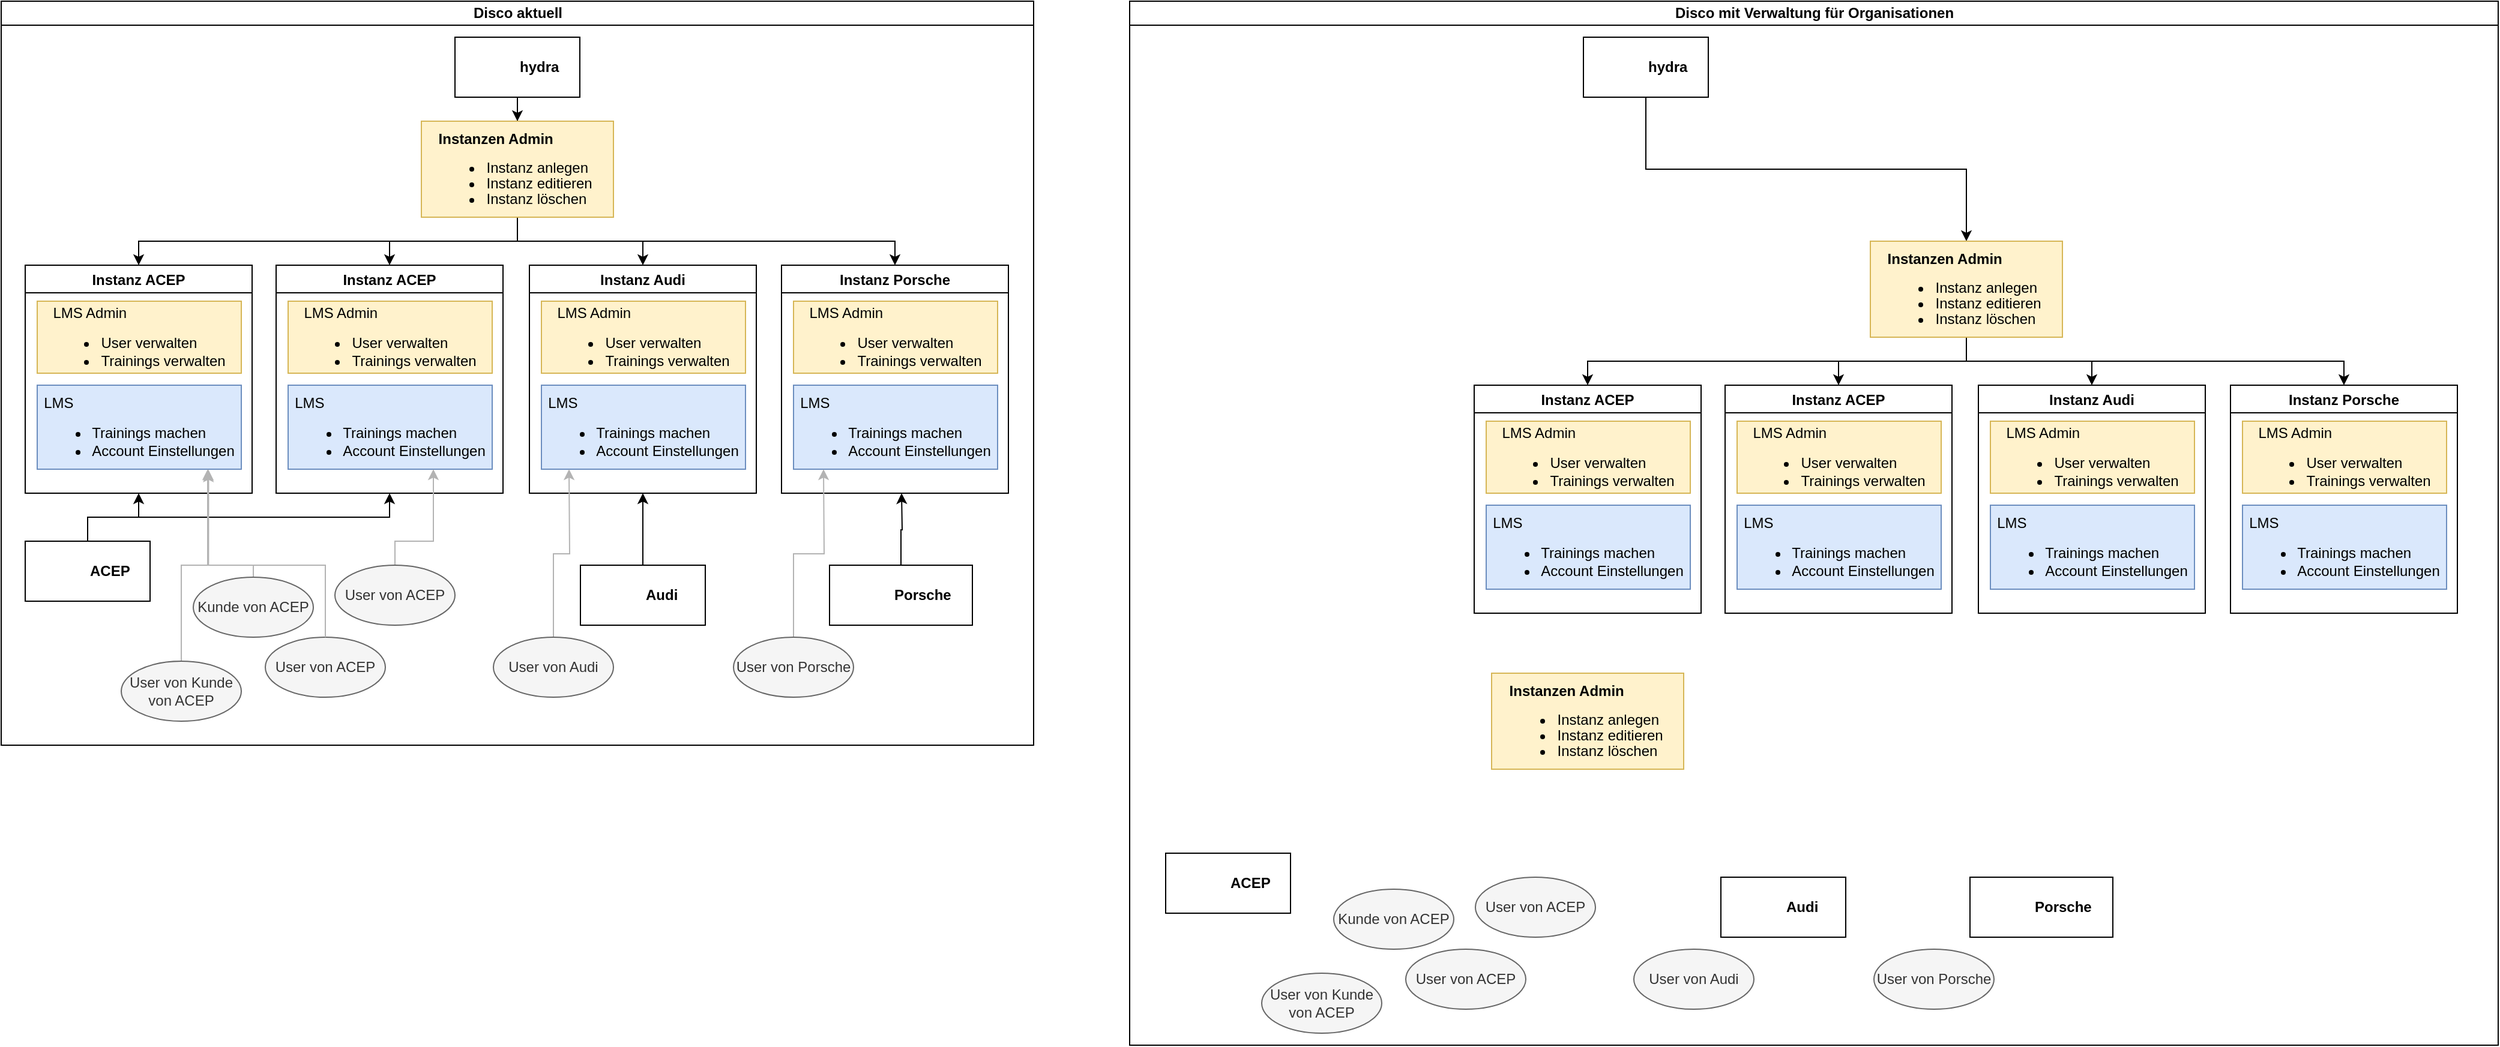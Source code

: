 <mxfile version="20.4.1" type="github">
  <diagram id="prtHgNgQTEPvFCAcTncT" name="Discos">
    <mxGraphModel dx="3550" dy="1067" grid="1" gridSize="10" guides="1" tooltips="1" connect="1" arrows="1" fold="1" page="1" pageScale="1" pageWidth="827" pageHeight="1169" math="0" shadow="0">
      <root>
        <mxCell id="0" />
        <mxCell id="1" parent="0" />
        <mxCell id="dNxyNK7c78bLwvsdeMH5-11" value="Disco aktuell" style="swimlane;html=1;startSize=20;horizontal=1;containerType=tree;glass=0;" parent="1" vertex="1">
          <mxGeometry x="-1640" y="10" width="860" height="620" as="geometry" />
        </mxCell>
        <mxCell id="mpXEVuoKD_ivP87IAQJq-13" style="edgeStyle=orthogonalEdgeStyle;rounded=0;orthogonalLoop=1;jettySize=auto;html=1;exitX=0.5;exitY=1;exitDx=0;exitDy=0;fontColor=#000000;" parent="dNxyNK7c78bLwvsdeMH5-11" source="dNxyNK7c78bLwvsdeMH5-12" target="mpXEVuoKD_ivP87IAQJq-10" edge="1">
          <mxGeometry relative="1" as="geometry" />
        </mxCell>
        <UserObject label="hydra&lt;span style=&quot;background-color: initial;&quot;&gt;&lt;br&gt;&lt;/span&gt;" name="Tessa Miller" position="CFO" location="Office 1" email="me@example.com" placeholders="1" link="https://www.draw.io" id="dNxyNK7c78bLwvsdeMH5-12">
          <mxCell style="label;image=https://cdn3.iconfinder.com/data/icons/user-avatars-1/512/users-3-128.png;whiteSpace=wrap;html=1;rounded=0;glass=0;treeMoving=1;treeFolding=1;" parent="dNxyNK7c78bLwvsdeMH5-11" vertex="1">
            <mxGeometry x="378" y="30" width="104" height="50" as="geometry" />
          </mxCell>
        </UserObject>
        <mxCell id="mpXEVuoKD_ivP87IAQJq-23" style="edgeStyle=orthogonalEdgeStyle;rounded=0;orthogonalLoop=1;jettySize=auto;html=1;exitX=0.5;exitY=1;exitDx=0;exitDy=0;fontColor=#000000;" parent="dNxyNK7c78bLwvsdeMH5-11" source="mpXEVuoKD_ivP87IAQJq-10" target="mpXEVuoKD_ivP87IAQJq-18" edge="1">
          <mxGeometry relative="1" as="geometry" />
        </mxCell>
        <mxCell id="mpXEVuoKD_ivP87IAQJq-33" style="edgeStyle=orthogonalEdgeStyle;rounded=0;orthogonalLoop=1;jettySize=auto;html=1;exitX=0.5;exitY=1;exitDx=0;exitDy=0;entryX=0.5;entryY=0;entryDx=0;entryDy=0;fontColor=#000000;" parent="dNxyNK7c78bLwvsdeMH5-11" source="mpXEVuoKD_ivP87IAQJq-10" target="mpXEVuoKD_ivP87IAQJq-24" edge="1">
          <mxGeometry relative="1" as="geometry" />
        </mxCell>
        <mxCell id="mpXEVuoKD_ivP87IAQJq-34" style="edgeStyle=orthogonalEdgeStyle;rounded=0;orthogonalLoop=1;jettySize=auto;html=1;exitX=0.5;exitY=1;exitDx=0;exitDy=0;fontColor=#000000;" parent="dNxyNK7c78bLwvsdeMH5-11" source="mpXEVuoKD_ivP87IAQJq-10" target="mpXEVuoKD_ivP87IAQJq-27" edge="1">
          <mxGeometry relative="1" as="geometry" />
        </mxCell>
        <mxCell id="mpXEVuoKD_ivP87IAQJq-35" style="edgeStyle=orthogonalEdgeStyle;rounded=0;orthogonalLoop=1;jettySize=auto;html=1;exitX=0.5;exitY=1;exitDx=0;exitDy=0;entryX=0.5;entryY=0;entryDx=0;entryDy=0;fontColor=#000000;" parent="dNxyNK7c78bLwvsdeMH5-11" source="mpXEVuoKD_ivP87IAQJq-10" target="mpXEVuoKD_ivP87IAQJq-30" edge="1">
          <mxGeometry relative="1" as="geometry" />
        </mxCell>
        <mxCell id="mpXEVuoKD_ivP87IAQJq-10" value="&lt;p style=&quot;line-height: 1;&quot;&gt;&lt;/p&gt;&lt;div style=&quot;line-height: 1;&quot;&gt;&lt;div style=&quot;text-align: left;&quot;&gt;&lt;b style=&quot;background-color: initial;&quot;&gt;Instanzen Admin&lt;/b&gt;&lt;/div&gt;&lt;ul style=&quot;line-height: 1.1;&quot;&gt;&lt;li style=&quot;text-align: left;&quot;&gt;&lt;span style=&quot;background-color: initial;&quot;&gt;Instanz anlegen&amp;nbsp;&lt;/span&gt;&lt;/li&gt;&lt;li style=&quot;text-align: left;&quot;&gt;&lt;span style=&quot;background-color: initial;&quot;&gt;Instanz editieren&amp;nbsp;&lt;/span&gt;&lt;/li&gt;&lt;li style=&quot;text-align: left;&quot;&gt;&lt;span style=&quot;background-color: initial;&quot;&gt;Instanz löschen&lt;/span&gt;&lt;/li&gt;&lt;/ul&gt;&lt;/div&gt;&lt;p&gt;&lt;/p&gt;&lt;blockquote style=&quot;color: rgb(153, 153, 153); margin: 0px 0px 0px 40px; border: none; padding: 0px;&quot;&gt;&lt;/blockquote&gt;&lt;blockquote style=&quot;color: rgb(153, 153, 153); margin: 0px 0px 0px 40px; border: none; padding: 0px;&quot;&gt;&lt;/blockquote&gt;&lt;p&gt;&lt;/p&gt;" style="rounded=0;whiteSpace=wrap;html=1;fillColor=#fff2cc;strokeColor=#d6b656;" parent="dNxyNK7c78bLwvsdeMH5-11" vertex="1">
          <mxGeometry x="350" y="100" width="160" height="80" as="geometry" />
        </mxCell>
        <mxCell id="mpXEVuoKD_ivP87IAQJq-18" value="Instanz ACEP" style="swimlane;" parent="dNxyNK7c78bLwvsdeMH5-11" vertex="1">
          <mxGeometry x="20" y="220" width="189" height="190" as="geometry" />
        </mxCell>
        <mxCell id="mpXEVuoKD_ivP87IAQJq-16" value="&lt;p style=&quot;text-align: left; line-height: 1;&quot;&gt;LMS Admin&lt;br&gt;&lt;/p&gt;&lt;ul&gt;&lt;li style=&quot;text-align: left;&quot;&gt;User verwalten&lt;/li&gt;&lt;li style=&quot;text-align: left;&quot;&gt;Trainings verwalten&lt;/li&gt;&lt;/ul&gt;&lt;p&gt;&lt;/p&gt;" style="rounded=0;whiteSpace=wrap;html=1;fillColor=#fff2cc;strokeColor=#d6b656;" parent="mpXEVuoKD_ivP87IAQJq-18" vertex="1">
          <mxGeometry x="10" y="30" width="170" height="60" as="geometry" />
        </mxCell>
        <mxCell id="mpXEVuoKD_ivP87IAQJq-17" value="&lt;p style=&quot;text-align: left; line-height: 1;&quot;&gt;LMS&lt;br&gt;&lt;/p&gt;&lt;ul&gt;&lt;li style=&quot;text-align: left;&quot;&gt;Trainings machen&lt;/li&gt;&lt;li style=&quot;text-align: left;&quot;&gt;Account Einstellungen&lt;/li&gt;&lt;/ul&gt;&lt;p&gt;&lt;/p&gt;" style="rounded=0;whiteSpace=wrap;html=1;fillColor=#dae8fc;strokeColor=#6c8ebf;" parent="mpXEVuoKD_ivP87IAQJq-18" vertex="1">
          <mxGeometry x="10" y="100" width="170" height="70" as="geometry" />
        </mxCell>
        <mxCell id="mpXEVuoKD_ivP87IAQJq-36" style="edgeStyle=orthogonalEdgeStyle;rounded=0;orthogonalLoop=1;jettySize=auto;html=1;entryX=0.5;entryY=1;entryDx=0;entryDy=0;fontColor=#000000;" parent="dNxyNK7c78bLwvsdeMH5-11" source="mpXEVuoKD_ivP87IAQJq-19" target="mpXEVuoKD_ivP87IAQJq-18" edge="1">
          <mxGeometry relative="1" as="geometry" />
        </mxCell>
        <mxCell id="mpXEVuoKD_ivP87IAQJq-38" style="edgeStyle=orthogonalEdgeStyle;rounded=0;orthogonalLoop=1;jettySize=auto;html=1;exitX=0.5;exitY=0;exitDx=0;exitDy=0;entryX=0.5;entryY=1;entryDx=0;entryDy=0;fontColor=#000000;" parent="dNxyNK7c78bLwvsdeMH5-11" source="mpXEVuoKD_ivP87IAQJq-19" target="mpXEVuoKD_ivP87IAQJq-24" edge="1">
          <mxGeometry relative="1" as="geometry" />
        </mxCell>
        <UserObject label="&lt;span style=&quot;background-color: initial;&quot;&gt;ACEP&lt;br&gt;&lt;/span&gt;" name="Tessa Miller" position="CFO" location="Office 1" email="me@example.com" placeholders="1" link="https://www.draw.io" id="mpXEVuoKD_ivP87IAQJq-19">
          <mxCell style="label;image=https://cdn3.iconfinder.com/data/icons/user-avatars-1/512/users-3-128.png;whiteSpace=wrap;html=1;rounded=0;glass=0;treeMoving=1;treeFolding=1;" parent="dNxyNK7c78bLwvsdeMH5-11" vertex="1">
            <mxGeometry x="20" y="450" width="104" height="50" as="geometry" />
          </mxCell>
        </UserObject>
        <mxCell id="mpXEVuoKD_ivP87IAQJq-39" style="edgeStyle=orthogonalEdgeStyle;rounded=0;orthogonalLoop=1;jettySize=auto;html=1;entryX=0.5;entryY=1;entryDx=0;entryDy=0;fontColor=#000000;" parent="dNxyNK7c78bLwvsdeMH5-11" source="mpXEVuoKD_ivP87IAQJq-20" target="mpXEVuoKD_ivP87IAQJq-27" edge="1">
          <mxGeometry relative="1" as="geometry" />
        </mxCell>
        <UserObject label="&lt;span style=&quot;background-color: initial;&quot;&gt;Audi&lt;br&gt;&lt;/span&gt;" name="Tessa Miller" position="CFO" location="Office 1" email="me@example.com" placeholders="1" link="https://www.draw.io" id="mpXEVuoKD_ivP87IAQJq-20">
          <mxCell style="label;image=https://cdn3.iconfinder.com/data/icons/user-avatars-1/512/users-3-128.png;whiteSpace=wrap;html=1;rounded=0;glass=0;treeMoving=1;treeFolding=1;" parent="dNxyNK7c78bLwvsdeMH5-11" vertex="1">
            <mxGeometry x="482.5" y="470" width="104" height="50" as="geometry" />
          </mxCell>
        </UserObject>
        <UserObject label="&lt;span style=&quot;background-color: initial;&quot;&gt;Porsche&lt;br&gt;&lt;/span&gt;" name="Tessa Miller" position="CFO" location="Office 1" email="me@example.com" placeholders="1" link="https://www.draw.io" id="mpXEVuoKD_ivP87IAQJq-21">
          <mxCell style="label;image=https://cdn3.iconfinder.com/data/icons/user-avatars-1/512/users-3-128.png;whiteSpace=wrap;html=1;rounded=0;glass=0;treeMoving=1;treeFolding=1;" parent="dNxyNK7c78bLwvsdeMH5-11" vertex="1">
            <mxGeometry x="690" y="470" width="119" height="50" as="geometry" />
          </mxCell>
        </UserObject>
        <mxCell id="mpXEVuoKD_ivP87IAQJq-24" value="Instanz ACEP" style="swimlane;fontColor=#000000;" parent="dNxyNK7c78bLwvsdeMH5-11" vertex="1">
          <mxGeometry x="229" y="220" width="189" height="190" as="geometry" />
        </mxCell>
        <mxCell id="mpXEVuoKD_ivP87IAQJq-25" value="&lt;p style=&quot;text-align: left; line-height: 1;&quot;&gt;LMS Admin&lt;br&gt;&lt;/p&gt;&lt;ul&gt;&lt;li style=&quot;text-align: left;&quot;&gt;User verwalten&lt;/li&gt;&lt;li style=&quot;text-align: left;&quot;&gt;Trainings verwalten&lt;/li&gt;&lt;/ul&gt;&lt;p&gt;&lt;/p&gt;" style="rounded=0;whiteSpace=wrap;html=1;fillColor=#fff2cc;strokeColor=#d6b656;" parent="mpXEVuoKD_ivP87IAQJq-24" vertex="1">
          <mxGeometry x="10" y="30" width="170" height="60" as="geometry" />
        </mxCell>
        <mxCell id="mpXEVuoKD_ivP87IAQJq-26" value="&lt;p style=&quot;text-align: left; line-height: 1;&quot;&gt;LMS&lt;br&gt;&lt;/p&gt;&lt;ul&gt;&lt;li style=&quot;text-align: left;&quot;&gt;Trainings machen&lt;/li&gt;&lt;li style=&quot;text-align: left;&quot;&gt;Account Einstellungen&lt;/li&gt;&lt;/ul&gt;&lt;p&gt;&lt;/p&gt;" style="rounded=0;whiteSpace=wrap;html=1;fillColor=#dae8fc;strokeColor=#6c8ebf;" parent="mpXEVuoKD_ivP87IAQJq-24" vertex="1">
          <mxGeometry x="10" y="100" width="170" height="70" as="geometry" />
        </mxCell>
        <mxCell id="mpXEVuoKD_ivP87IAQJq-27" value="Instanz Audi" style="swimlane;fontColor=#000000;" parent="dNxyNK7c78bLwvsdeMH5-11" vertex="1">
          <mxGeometry x="440" y="220" width="189" height="190" as="geometry" />
        </mxCell>
        <mxCell id="mpXEVuoKD_ivP87IAQJq-28" value="&lt;p style=&quot;text-align: left; line-height: 1;&quot;&gt;LMS Admin&lt;br&gt;&lt;/p&gt;&lt;ul&gt;&lt;li style=&quot;text-align: left;&quot;&gt;User verwalten&lt;/li&gt;&lt;li style=&quot;text-align: left;&quot;&gt;Trainings verwalten&lt;/li&gt;&lt;/ul&gt;&lt;p&gt;&lt;/p&gt;" style="rounded=0;whiteSpace=wrap;html=1;fillColor=#fff2cc;strokeColor=#d6b656;" parent="mpXEVuoKD_ivP87IAQJq-27" vertex="1">
          <mxGeometry x="10" y="30" width="170" height="60" as="geometry" />
        </mxCell>
        <mxCell id="mpXEVuoKD_ivP87IAQJq-29" value="&lt;p style=&quot;text-align: left; line-height: 1;&quot;&gt;LMS&lt;br&gt;&lt;/p&gt;&lt;ul&gt;&lt;li style=&quot;text-align: left;&quot;&gt;Trainings machen&lt;/li&gt;&lt;li style=&quot;text-align: left;&quot;&gt;Account Einstellungen&lt;/li&gt;&lt;/ul&gt;&lt;p&gt;&lt;/p&gt;" style="rounded=0;whiteSpace=wrap;html=1;fillColor=#dae8fc;strokeColor=#6c8ebf;" parent="mpXEVuoKD_ivP87IAQJq-27" vertex="1">
          <mxGeometry x="10" y="100" width="170" height="70" as="geometry" />
        </mxCell>
        <mxCell id="mpXEVuoKD_ivP87IAQJq-30" value="Instanz Porsche" style="swimlane;fontColor=#000000;" parent="dNxyNK7c78bLwvsdeMH5-11" vertex="1">
          <mxGeometry x="650" y="220" width="189" height="190" as="geometry" />
        </mxCell>
        <mxCell id="mpXEVuoKD_ivP87IAQJq-31" value="&lt;p style=&quot;text-align: left; line-height: 1;&quot;&gt;LMS Admin&lt;br&gt;&lt;/p&gt;&lt;ul&gt;&lt;li style=&quot;text-align: left;&quot;&gt;User verwalten&lt;/li&gt;&lt;li style=&quot;text-align: left;&quot;&gt;Trainings verwalten&lt;/li&gt;&lt;/ul&gt;&lt;p&gt;&lt;/p&gt;" style="rounded=0;whiteSpace=wrap;html=1;fillColor=#fff2cc;strokeColor=#d6b656;" parent="mpXEVuoKD_ivP87IAQJq-30" vertex="1">
          <mxGeometry x="10" y="30" width="170" height="60" as="geometry" />
        </mxCell>
        <mxCell id="mpXEVuoKD_ivP87IAQJq-32" value="&lt;p style=&quot;text-align: left; line-height: 1;&quot;&gt;LMS&lt;br&gt;&lt;/p&gt;&lt;ul&gt;&lt;li style=&quot;text-align: left;&quot;&gt;Trainings machen&lt;/li&gt;&lt;li style=&quot;text-align: left;&quot;&gt;Account Einstellungen&lt;/li&gt;&lt;/ul&gt;&lt;p&gt;&lt;/p&gt;" style="rounded=0;whiteSpace=wrap;html=1;fillColor=#dae8fc;strokeColor=#6c8ebf;" parent="mpXEVuoKD_ivP87IAQJq-30" vertex="1">
          <mxGeometry x="10" y="100" width="170" height="70" as="geometry" />
        </mxCell>
        <mxCell id="rPCEz8fRQMB4DT-STy1N-8" value="User von ACEP" style="ellipse;whiteSpace=wrap;html=1;align=center;newEdgeStyle={&quot;edgeStyle&quot;:&quot;entityRelationEdgeStyle&quot;,&quot;startArrow&quot;:&quot;none&quot;,&quot;endArrow&quot;:&quot;none&quot;,&quot;segment&quot;:10,&quot;curved&quot;:1};treeFolding=1;treeMoving=1;fillColor=#f5f5f5;fontColor=#333333;strokeColor=#666666;" vertex="1" parent="dNxyNK7c78bLwvsdeMH5-11">
          <mxGeometry x="220" y="530" width="100" height="50" as="geometry" />
        </mxCell>
        <mxCell id="rPCEz8fRQMB4DT-STy1N-20" style="edgeStyle=orthogonalEdgeStyle;rounded=0;orthogonalLoop=1;jettySize=auto;html=1;entryX=0.839;entryY=1.005;entryDx=0;entryDy=0;entryPerimeter=0;strokeColor=#B3B3B3;" edge="1" parent="dNxyNK7c78bLwvsdeMH5-11" source="rPCEz8fRQMB4DT-STy1N-10" target="mpXEVuoKD_ivP87IAQJq-17">
          <mxGeometry relative="1" as="geometry">
            <Array as="points">
              <mxPoint x="210" y="470" />
              <mxPoint x="173" y="470" />
            </Array>
          </mxGeometry>
        </mxCell>
        <mxCell id="rPCEz8fRQMB4DT-STy1N-10" value="Kunde von ACEP" style="ellipse;whiteSpace=wrap;html=1;align=center;newEdgeStyle={&quot;edgeStyle&quot;:&quot;entityRelationEdgeStyle&quot;,&quot;startArrow&quot;:&quot;none&quot;,&quot;endArrow&quot;:&quot;none&quot;,&quot;segment&quot;:10,&quot;curved&quot;:1};treeFolding=1;treeMoving=1;fillColor=#f5f5f5;fontColor=#333333;strokeColor=#666666;" vertex="1" parent="dNxyNK7c78bLwvsdeMH5-11">
          <mxGeometry x="160" y="480" width="100" height="50" as="geometry" />
        </mxCell>
        <mxCell id="rPCEz8fRQMB4DT-STy1N-17" style="edgeStyle=orthogonalEdgeStyle;rounded=0;orthogonalLoop=1;jettySize=auto;html=1;exitX=0.5;exitY=0;exitDx=0;exitDy=0;entryX=0.839;entryY=1.026;entryDx=0;entryDy=0;entryPerimeter=0;strokeColor=#B3B3B3;" edge="1" parent="dNxyNK7c78bLwvsdeMH5-11" source="rPCEz8fRQMB4DT-STy1N-11" target="mpXEVuoKD_ivP87IAQJq-17">
          <mxGeometry relative="1" as="geometry" />
        </mxCell>
        <mxCell id="rPCEz8fRQMB4DT-STy1N-11" value="User von Kunde von ACEP" style="ellipse;whiteSpace=wrap;html=1;align=center;newEdgeStyle={&quot;edgeStyle&quot;:&quot;entityRelationEdgeStyle&quot;,&quot;startArrow&quot;:&quot;none&quot;,&quot;endArrow&quot;:&quot;none&quot;,&quot;segment&quot;:10,&quot;curved&quot;:1};treeFolding=1;treeMoving=1;fillColor=#f5f5f5;fontColor=#333333;strokeColor=#666666;" vertex="1" parent="dNxyNK7c78bLwvsdeMH5-11">
          <mxGeometry x="100" y="550" width="100" height="50" as="geometry" />
        </mxCell>
        <mxCell id="rPCEz8fRQMB4DT-STy1N-19" style="edgeStyle=orthogonalEdgeStyle;rounded=0;orthogonalLoop=1;jettySize=auto;html=1;strokeColor=#B3B3B3;" edge="1" parent="dNxyNK7c78bLwvsdeMH5-11" source="rPCEz8fRQMB4DT-STy1N-8">
          <mxGeometry relative="1" as="geometry">
            <mxPoint x="172" y="390" as="targetPoint" />
            <Array as="points">
              <mxPoint x="270" y="470" />
              <mxPoint x="172" y="470" />
              <mxPoint x="172" y="390" />
            </Array>
          </mxGeometry>
        </mxCell>
        <mxCell id="rPCEz8fRQMB4DT-STy1N-22" style="edgeStyle=orthogonalEdgeStyle;rounded=0;orthogonalLoop=1;jettySize=auto;html=1;strokeColor=#B3B3B3;" edge="1" parent="dNxyNK7c78bLwvsdeMH5-11" source="rPCEz8fRQMB4DT-STy1N-21">
          <mxGeometry relative="1" as="geometry">
            <mxPoint x="473" y="390" as="targetPoint" />
          </mxGeometry>
        </mxCell>
        <mxCell id="rPCEz8fRQMB4DT-STy1N-21" value="User von Audi" style="ellipse;whiteSpace=wrap;html=1;align=center;newEdgeStyle={&quot;edgeStyle&quot;:&quot;entityRelationEdgeStyle&quot;,&quot;startArrow&quot;:&quot;none&quot;,&quot;endArrow&quot;:&quot;none&quot;,&quot;segment&quot;:10,&quot;curved&quot;:1};treeFolding=1;treeMoving=1;fillColor=#f5f5f5;fontColor=#333333;strokeColor=#666666;" vertex="1" parent="dNxyNK7c78bLwvsdeMH5-11">
          <mxGeometry x="410" y="530" width="100" height="50" as="geometry" />
        </mxCell>
        <mxCell id="rPCEz8fRQMB4DT-STy1N-26" style="edgeStyle=orthogonalEdgeStyle;rounded=0;orthogonalLoop=1;jettySize=auto;html=1;strokeColor=#B3B3B3;" edge="1" parent="dNxyNK7c78bLwvsdeMH5-11" source="rPCEz8fRQMB4DT-STy1N-23">
          <mxGeometry relative="1" as="geometry">
            <mxPoint x="685" y="390" as="targetPoint" />
          </mxGeometry>
        </mxCell>
        <mxCell id="rPCEz8fRQMB4DT-STy1N-23" value="User von Porsche" style="ellipse;whiteSpace=wrap;html=1;align=center;newEdgeStyle={&quot;edgeStyle&quot;:&quot;entityRelationEdgeStyle&quot;,&quot;startArrow&quot;:&quot;none&quot;,&quot;endArrow&quot;:&quot;none&quot;,&quot;segment&quot;:10,&quot;curved&quot;:1};treeFolding=1;treeMoving=1;fillColor=#f5f5f5;fontColor=#333333;strokeColor=#666666;" vertex="1" parent="dNxyNK7c78bLwvsdeMH5-11">
          <mxGeometry x="610" y="530" width="100" height="50" as="geometry" />
        </mxCell>
        <mxCell id="mpXEVuoKD_ivP87IAQJq-40" style="edgeStyle=orthogonalEdgeStyle;rounded=0;orthogonalLoop=1;jettySize=auto;html=1;fontColor=#000000;" parent="dNxyNK7c78bLwvsdeMH5-11" source="mpXEVuoKD_ivP87IAQJq-21" edge="1">
          <mxGeometry relative="1" as="geometry">
            <mxPoint x="750" y="410" as="targetPoint" />
          </mxGeometry>
        </mxCell>
        <mxCell id="rPCEz8fRQMB4DT-STy1N-28" style="edgeStyle=orthogonalEdgeStyle;rounded=0;orthogonalLoop=1;jettySize=auto;html=1;strokeColor=#B3B3B3;" edge="1" parent="dNxyNK7c78bLwvsdeMH5-11" source="rPCEz8fRQMB4DT-STy1N-27" target="mpXEVuoKD_ivP87IAQJq-26">
          <mxGeometry relative="1" as="geometry">
            <Array as="points">
              <mxPoint x="328" y="450" />
              <mxPoint x="360" y="450" />
            </Array>
          </mxGeometry>
        </mxCell>
        <mxCell id="rPCEz8fRQMB4DT-STy1N-27" value="User von ACEP" style="ellipse;whiteSpace=wrap;html=1;align=center;newEdgeStyle={&quot;edgeStyle&quot;:&quot;entityRelationEdgeStyle&quot;,&quot;startArrow&quot;:&quot;none&quot;,&quot;endArrow&quot;:&quot;none&quot;,&quot;segment&quot;:10,&quot;curved&quot;:1};treeFolding=1;treeMoving=1;fillColor=#f5f5f5;fontColor=#333333;strokeColor=#666666;" vertex="1" parent="dNxyNK7c78bLwvsdeMH5-11">
          <mxGeometry x="278" y="470" width="100" height="50" as="geometry" />
        </mxCell>
        <mxCell id="9852k5n4BDGZOqpiN9X2-1" value="Disco mit Verwaltung für Organisationen" style="swimlane;html=1;startSize=20;horizontal=1;containerType=tree;glass=0;" vertex="1" parent="1">
          <mxGeometry x="-700" y="10" width="1140" height="870" as="geometry" />
        </mxCell>
        <mxCell id="9852k5n4BDGZOqpiN9X2-2" style="edgeStyle=orthogonalEdgeStyle;rounded=0;orthogonalLoop=1;jettySize=auto;html=1;exitX=0.5;exitY=1;exitDx=0;exitDy=0;fontColor=#000000;" edge="1" parent="9852k5n4BDGZOqpiN9X2-1" source="9852k5n4BDGZOqpiN9X2-3" target="9852k5n4BDGZOqpiN9X2-8">
          <mxGeometry relative="1" as="geometry" />
        </mxCell>
        <UserObject label="hydra&lt;span style=&quot;background-color: initial;&quot;&gt;&lt;br&gt;&lt;/span&gt;" name="Tessa Miller" position="CFO" location="Office 1" email="me@example.com" placeholders="1" link="https://www.draw.io" id="9852k5n4BDGZOqpiN9X2-3">
          <mxCell style="label;image=https://cdn3.iconfinder.com/data/icons/user-avatars-1/512/users-3-128.png;whiteSpace=wrap;html=1;rounded=0;glass=0;treeMoving=1;treeFolding=1;" vertex="1" parent="9852k5n4BDGZOqpiN9X2-1">
            <mxGeometry x="378" y="30" width="104" height="50" as="geometry" />
          </mxCell>
        </UserObject>
        <mxCell id="9852k5n4BDGZOqpiN9X2-4" style="edgeStyle=orthogonalEdgeStyle;rounded=0;orthogonalLoop=1;jettySize=auto;html=1;exitX=0.5;exitY=1;exitDx=0;exitDy=0;fontColor=#000000;" edge="1" parent="9852k5n4BDGZOqpiN9X2-1" source="9852k5n4BDGZOqpiN9X2-8" target="9852k5n4BDGZOqpiN9X2-9">
          <mxGeometry relative="1" as="geometry" />
        </mxCell>
        <mxCell id="9852k5n4BDGZOqpiN9X2-5" style="edgeStyle=orthogonalEdgeStyle;rounded=0;orthogonalLoop=1;jettySize=auto;html=1;exitX=0.5;exitY=1;exitDx=0;exitDy=0;entryX=0.5;entryY=0;entryDx=0;entryDy=0;fontColor=#000000;" edge="1" parent="9852k5n4BDGZOqpiN9X2-1" source="9852k5n4BDGZOqpiN9X2-8" target="9852k5n4BDGZOqpiN9X2-18">
          <mxGeometry relative="1" as="geometry" />
        </mxCell>
        <mxCell id="9852k5n4BDGZOqpiN9X2-6" style="edgeStyle=orthogonalEdgeStyle;rounded=0;orthogonalLoop=1;jettySize=auto;html=1;exitX=0.5;exitY=1;exitDx=0;exitDy=0;fontColor=#000000;" edge="1" parent="9852k5n4BDGZOqpiN9X2-1" source="9852k5n4BDGZOqpiN9X2-8" target="9852k5n4BDGZOqpiN9X2-21">
          <mxGeometry relative="1" as="geometry" />
        </mxCell>
        <mxCell id="9852k5n4BDGZOqpiN9X2-7" style="edgeStyle=orthogonalEdgeStyle;rounded=0;orthogonalLoop=1;jettySize=auto;html=1;exitX=0.5;exitY=1;exitDx=0;exitDy=0;entryX=0.5;entryY=0;entryDx=0;entryDy=0;fontColor=#000000;" edge="1" parent="9852k5n4BDGZOqpiN9X2-1" source="9852k5n4BDGZOqpiN9X2-8" target="9852k5n4BDGZOqpiN9X2-24">
          <mxGeometry relative="1" as="geometry" />
        </mxCell>
        <mxCell id="9852k5n4BDGZOqpiN9X2-8" value="&lt;p style=&quot;line-height: 1;&quot;&gt;&lt;/p&gt;&lt;div style=&quot;line-height: 1;&quot;&gt;&lt;div style=&quot;text-align: left;&quot;&gt;&lt;b style=&quot;background-color: initial;&quot;&gt;Instanzen Admin&lt;/b&gt;&lt;/div&gt;&lt;ul style=&quot;line-height: 1.1;&quot;&gt;&lt;li style=&quot;text-align: left;&quot;&gt;&lt;span style=&quot;background-color: initial;&quot;&gt;Instanz anlegen&amp;nbsp;&lt;/span&gt;&lt;/li&gt;&lt;li style=&quot;text-align: left;&quot;&gt;&lt;span style=&quot;background-color: initial;&quot;&gt;Instanz editieren&amp;nbsp;&lt;/span&gt;&lt;/li&gt;&lt;li style=&quot;text-align: left;&quot;&gt;&lt;span style=&quot;background-color: initial;&quot;&gt;Instanz löschen&lt;/span&gt;&lt;/li&gt;&lt;/ul&gt;&lt;/div&gt;&lt;p&gt;&lt;/p&gt;&lt;blockquote style=&quot;color: rgb(153, 153, 153); margin: 0px 0px 0px 40px; border: none; padding: 0px;&quot;&gt;&lt;/blockquote&gt;&lt;blockquote style=&quot;color: rgb(153, 153, 153); margin: 0px 0px 0px 40px; border: none; padding: 0px;&quot;&gt;&lt;/blockquote&gt;&lt;p&gt;&lt;/p&gt;" style="rounded=0;whiteSpace=wrap;html=1;fillColor=#fff2cc;strokeColor=#d6b656;" vertex="1" parent="9852k5n4BDGZOqpiN9X2-1">
          <mxGeometry x="617" y="200" width="160" height="80" as="geometry" />
        </mxCell>
        <mxCell id="9852k5n4BDGZOqpiN9X2-9" value="Instanz ACEP" style="swimlane;" vertex="1" parent="9852k5n4BDGZOqpiN9X2-1">
          <mxGeometry x="287" y="320" width="189" height="190" as="geometry" />
        </mxCell>
        <mxCell id="9852k5n4BDGZOqpiN9X2-10" value="&lt;p style=&quot;text-align: left; line-height: 1;&quot;&gt;LMS Admin&lt;br&gt;&lt;/p&gt;&lt;ul&gt;&lt;li style=&quot;text-align: left;&quot;&gt;User verwalten&lt;/li&gt;&lt;li style=&quot;text-align: left;&quot;&gt;Trainings verwalten&lt;/li&gt;&lt;/ul&gt;&lt;p&gt;&lt;/p&gt;" style="rounded=0;whiteSpace=wrap;html=1;fillColor=#fff2cc;strokeColor=#d6b656;" vertex="1" parent="9852k5n4BDGZOqpiN9X2-9">
          <mxGeometry x="10" y="30" width="170" height="60" as="geometry" />
        </mxCell>
        <mxCell id="9852k5n4BDGZOqpiN9X2-11" value="&lt;p style=&quot;text-align: left; line-height: 1;&quot;&gt;LMS&lt;br&gt;&lt;/p&gt;&lt;ul&gt;&lt;li style=&quot;text-align: left;&quot;&gt;Trainings machen&lt;/li&gt;&lt;li style=&quot;text-align: left;&quot;&gt;Account Einstellungen&lt;/li&gt;&lt;/ul&gt;&lt;p&gt;&lt;/p&gt;" style="rounded=0;whiteSpace=wrap;html=1;fillColor=#dae8fc;strokeColor=#6c8ebf;" vertex="1" parent="9852k5n4BDGZOqpiN9X2-9">
          <mxGeometry x="10" y="100" width="170" height="70" as="geometry" />
        </mxCell>
        <UserObject label="&lt;span style=&quot;background-color: initial;&quot;&gt;ACEP&lt;br&gt;&lt;/span&gt;" name="Tessa Miller" position="CFO" location="Office 1" email="me@example.com" placeholders="1" link="https://www.draw.io" id="9852k5n4BDGZOqpiN9X2-14">
          <mxCell style="label;image=https://cdn3.iconfinder.com/data/icons/user-avatars-1/512/users-3-128.png;whiteSpace=wrap;html=1;rounded=0;glass=0;treeMoving=1;treeFolding=1;" vertex="1" parent="9852k5n4BDGZOqpiN9X2-1">
            <mxGeometry x="30" y="710" width="104" height="50" as="geometry" />
          </mxCell>
        </UserObject>
        <UserObject label="&lt;span style=&quot;background-color: initial;&quot;&gt;Audi&lt;br&gt;&lt;/span&gt;" name="Tessa Miller" position="CFO" location="Office 1" email="me@example.com" placeholders="1" link="https://www.draw.io" id="9852k5n4BDGZOqpiN9X2-16">
          <mxCell style="label;image=https://cdn3.iconfinder.com/data/icons/user-avatars-1/512/users-3-128.png;whiteSpace=wrap;html=1;rounded=0;glass=0;treeMoving=1;treeFolding=1;" vertex="1" parent="9852k5n4BDGZOqpiN9X2-1">
            <mxGeometry x="492.5" y="730" width="104" height="50" as="geometry" />
          </mxCell>
        </UserObject>
        <UserObject label="&lt;span style=&quot;background-color: initial;&quot;&gt;Porsche&lt;br&gt;&lt;/span&gt;" name="Tessa Miller" position="CFO" location="Office 1" email="me@example.com" placeholders="1" link="https://www.draw.io" id="9852k5n4BDGZOqpiN9X2-17">
          <mxCell style="label;image=https://cdn3.iconfinder.com/data/icons/user-avatars-1/512/users-3-128.png;whiteSpace=wrap;html=1;rounded=0;glass=0;treeMoving=1;treeFolding=1;" vertex="1" parent="9852k5n4BDGZOqpiN9X2-1">
            <mxGeometry x="700" y="730" width="119" height="50" as="geometry" />
          </mxCell>
        </UserObject>
        <mxCell id="9852k5n4BDGZOqpiN9X2-18" value="Instanz ACEP" style="swimlane;fontColor=#000000;" vertex="1" parent="9852k5n4BDGZOqpiN9X2-1">
          <mxGeometry x="496" y="320" width="189" height="190" as="geometry" />
        </mxCell>
        <mxCell id="9852k5n4BDGZOqpiN9X2-19" value="&lt;p style=&quot;text-align: left; line-height: 1;&quot;&gt;LMS Admin&lt;br&gt;&lt;/p&gt;&lt;ul&gt;&lt;li style=&quot;text-align: left;&quot;&gt;User verwalten&lt;/li&gt;&lt;li style=&quot;text-align: left;&quot;&gt;Trainings verwalten&lt;/li&gt;&lt;/ul&gt;&lt;p&gt;&lt;/p&gt;" style="rounded=0;whiteSpace=wrap;html=1;fillColor=#fff2cc;strokeColor=#d6b656;" vertex="1" parent="9852k5n4BDGZOqpiN9X2-18">
          <mxGeometry x="10" y="30" width="170" height="60" as="geometry" />
        </mxCell>
        <mxCell id="9852k5n4BDGZOqpiN9X2-20" value="&lt;p style=&quot;text-align: left; line-height: 1;&quot;&gt;LMS&lt;br&gt;&lt;/p&gt;&lt;ul&gt;&lt;li style=&quot;text-align: left;&quot;&gt;Trainings machen&lt;/li&gt;&lt;li style=&quot;text-align: left;&quot;&gt;Account Einstellungen&lt;/li&gt;&lt;/ul&gt;&lt;p&gt;&lt;/p&gt;" style="rounded=0;whiteSpace=wrap;html=1;fillColor=#dae8fc;strokeColor=#6c8ebf;" vertex="1" parent="9852k5n4BDGZOqpiN9X2-18">
          <mxGeometry x="10" y="100" width="170" height="70" as="geometry" />
        </mxCell>
        <mxCell id="9852k5n4BDGZOqpiN9X2-21" value="Instanz Audi" style="swimlane;fontColor=#000000;" vertex="1" parent="9852k5n4BDGZOqpiN9X2-1">
          <mxGeometry x="707" y="320" width="189" height="190" as="geometry" />
        </mxCell>
        <mxCell id="9852k5n4BDGZOqpiN9X2-22" value="&lt;p style=&quot;text-align: left; line-height: 1;&quot;&gt;LMS Admin&lt;br&gt;&lt;/p&gt;&lt;ul&gt;&lt;li style=&quot;text-align: left;&quot;&gt;User verwalten&lt;/li&gt;&lt;li style=&quot;text-align: left;&quot;&gt;Trainings verwalten&lt;/li&gt;&lt;/ul&gt;&lt;p&gt;&lt;/p&gt;" style="rounded=0;whiteSpace=wrap;html=1;fillColor=#fff2cc;strokeColor=#d6b656;" vertex="1" parent="9852k5n4BDGZOqpiN9X2-21">
          <mxGeometry x="10" y="30" width="170" height="60" as="geometry" />
        </mxCell>
        <mxCell id="9852k5n4BDGZOqpiN9X2-23" value="&lt;p style=&quot;text-align: left; line-height: 1;&quot;&gt;LMS&lt;br&gt;&lt;/p&gt;&lt;ul&gt;&lt;li style=&quot;text-align: left;&quot;&gt;Trainings machen&lt;/li&gt;&lt;li style=&quot;text-align: left;&quot;&gt;Account Einstellungen&lt;/li&gt;&lt;/ul&gt;&lt;p&gt;&lt;/p&gt;" style="rounded=0;whiteSpace=wrap;html=1;fillColor=#dae8fc;strokeColor=#6c8ebf;" vertex="1" parent="9852k5n4BDGZOqpiN9X2-21">
          <mxGeometry x="10" y="100" width="170" height="70" as="geometry" />
        </mxCell>
        <mxCell id="9852k5n4BDGZOqpiN9X2-24" value="Instanz Porsche" style="swimlane;fontColor=#000000;" vertex="1" parent="9852k5n4BDGZOqpiN9X2-1">
          <mxGeometry x="917" y="320" width="189" height="190" as="geometry" />
        </mxCell>
        <mxCell id="9852k5n4BDGZOqpiN9X2-25" value="&lt;p style=&quot;text-align: left; line-height: 1;&quot;&gt;LMS Admin&lt;br&gt;&lt;/p&gt;&lt;ul&gt;&lt;li style=&quot;text-align: left;&quot;&gt;User verwalten&lt;/li&gt;&lt;li style=&quot;text-align: left;&quot;&gt;Trainings verwalten&lt;/li&gt;&lt;/ul&gt;&lt;p&gt;&lt;/p&gt;" style="rounded=0;whiteSpace=wrap;html=1;fillColor=#fff2cc;strokeColor=#d6b656;" vertex="1" parent="9852k5n4BDGZOqpiN9X2-24">
          <mxGeometry x="10" y="30" width="170" height="60" as="geometry" />
        </mxCell>
        <mxCell id="9852k5n4BDGZOqpiN9X2-26" value="&lt;p style=&quot;text-align: left; line-height: 1;&quot;&gt;LMS&lt;br&gt;&lt;/p&gt;&lt;ul&gt;&lt;li style=&quot;text-align: left;&quot;&gt;Trainings machen&lt;/li&gt;&lt;li style=&quot;text-align: left;&quot;&gt;Account Einstellungen&lt;/li&gt;&lt;/ul&gt;&lt;p&gt;&lt;/p&gt;" style="rounded=0;whiteSpace=wrap;html=1;fillColor=#dae8fc;strokeColor=#6c8ebf;" vertex="1" parent="9852k5n4BDGZOqpiN9X2-24">
          <mxGeometry x="10" y="100" width="170" height="70" as="geometry" />
        </mxCell>
        <mxCell id="9852k5n4BDGZOqpiN9X2-27" value="User von ACEP" style="ellipse;whiteSpace=wrap;html=1;align=center;newEdgeStyle={&quot;edgeStyle&quot;:&quot;entityRelationEdgeStyle&quot;,&quot;startArrow&quot;:&quot;none&quot;,&quot;endArrow&quot;:&quot;none&quot;,&quot;segment&quot;:10,&quot;curved&quot;:1};treeFolding=1;treeMoving=1;fillColor=#f5f5f5;fontColor=#333333;strokeColor=#666666;" vertex="1" parent="9852k5n4BDGZOqpiN9X2-1">
          <mxGeometry x="230" y="790" width="100" height="50" as="geometry" />
        </mxCell>
        <mxCell id="9852k5n4BDGZOqpiN9X2-29" value="Kunde von ACEP" style="ellipse;whiteSpace=wrap;html=1;align=center;newEdgeStyle={&quot;edgeStyle&quot;:&quot;entityRelationEdgeStyle&quot;,&quot;startArrow&quot;:&quot;none&quot;,&quot;endArrow&quot;:&quot;none&quot;,&quot;segment&quot;:10,&quot;curved&quot;:1};treeFolding=1;treeMoving=1;fillColor=#f5f5f5;fontColor=#333333;strokeColor=#666666;" vertex="1" parent="9852k5n4BDGZOqpiN9X2-1">
          <mxGeometry x="170" y="740" width="100" height="50" as="geometry" />
        </mxCell>
        <mxCell id="9852k5n4BDGZOqpiN9X2-31" value="User von Kunde von ACEP" style="ellipse;whiteSpace=wrap;html=1;align=center;newEdgeStyle={&quot;edgeStyle&quot;:&quot;entityRelationEdgeStyle&quot;,&quot;startArrow&quot;:&quot;none&quot;,&quot;endArrow&quot;:&quot;none&quot;,&quot;segment&quot;:10,&quot;curved&quot;:1};treeFolding=1;treeMoving=1;fillColor=#f5f5f5;fontColor=#333333;strokeColor=#666666;" vertex="1" parent="9852k5n4BDGZOqpiN9X2-1">
          <mxGeometry x="110" y="810" width="100" height="50" as="geometry" />
        </mxCell>
        <mxCell id="9852k5n4BDGZOqpiN9X2-34" value="User von Audi" style="ellipse;whiteSpace=wrap;html=1;align=center;newEdgeStyle={&quot;edgeStyle&quot;:&quot;entityRelationEdgeStyle&quot;,&quot;startArrow&quot;:&quot;none&quot;,&quot;endArrow&quot;:&quot;none&quot;,&quot;segment&quot;:10,&quot;curved&quot;:1};treeFolding=1;treeMoving=1;fillColor=#f5f5f5;fontColor=#333333;strokeColor=#666666;" vertex="1" parent="9852k5n4BDGZOqpiN9X2-1">
          <mxGeometry x="420" y="790" width="100" height="50" as="geometry" />
        </mxCell>
        <mxCell id="9852k5n4BDGZOqpiN9X2-36" value="User von Porsche" style="ellipse;whiteSpace=wrap;html=1;align=center;newEdgeStyle={&quot;edgeStyle&quot;:&quot;entityRelationEdgeStyle&quot;,&quot;startArrow&quot;:&quot;none&quot;,&quot;endArrow&quot;:&quot;none&quot;,&quot;segment&quot;:10,&quot;curved&quot;:1};treeFolding=1;treeMoving=1;fillColor=#f5f5f5;fontColor=#333333;strokeColor=#666666;" vertex="1" parent="9852k5n4BDGZOqpiN9X2-1">
          <mxGeometry x="620" y="790" width="100" height="50" as="geometry" />
        </mxCell>
        <mxCell id="9852k5n4BDGZOqpiN9X2-39" value="User von ACEP" style="ellipse;whiteSpace=wrap;html=1;align=center;newEdgeStyle={&quot;edgeStyle&quot;:&quot;entityRelationEdgeStyle&quot;,&quot;startArrow&quot;:&quot;none&quot;,&quot;endArrow&quot;:&quot;none&quot;,&quot;segment&quot;:10,&quot;curved&quot;:1};treeFolding=1;treeMoving=1;fillColor=#f5f5f5;fontColor=#333333;strokeColor=#666666;" vertex="1" parent="9852k5n4BDGZOqpiN9X2-1">
          <mxGeometry x="288" y="730" width="100" height="50" as="geometry" />
        </mxCell>
        <mxCell id="EBOjgw9KpovfsUC9eS3y-3" value="&lt;p style=&quot;line-height: 1;&quot;&gt;&lt;/p&gt;&lt;div style=&quot;line-height: 1;&quot;&gt;&lt;div style=&quot;text-align: left;&quot;&gt;&lt;b style=&quot;background-color: initial;&quot;&gt;Instanzen Admin&lt;/b&gt;&lt;/div&gt;&lt;ul style=&quot;line-height: 1.1;&quot;&gt;&lt;li style=&quot;text-align: left;&quot;&gt;&lt;span style=&quot;background-color: initial;&quot;&gt;Instanz anlegen&amp;nbsp;&lt;/span&gt;&lt;/li&gt;&lt;li style=&quot;text-align: left;&quot;&gt;&lt;span style=&quot;background-color: initial;&quot;&gt;Instanz editieren&amp;nbsp;&lt;/span&gt;&lt;/li&gt;&lt;li style=&quot;text-align: left;&quot;&gt;&lt;span style=&quot;background-color: initial;&quot;&gt;Instanz löschen&lt;/span&gt;&lt;/li&gt;&lt;/ul&gt;&lt;/div&gt;&lt;p&gt;&lt;/p&gt;&lt;blockquote style=&quot;color: rgb(153, 153, 153); margin: 0px 0px 0px 40px; border: none; padding: 0px;&quot;&gt;&lt;/blockquote&gt;&lt;blockquote style=&quot;color: rgb(153, 153, 153); margin: 0px 0px 0px 40px; border: none; padding: 0px;&quot;&gt;&lt;/blockquote&gt;&lt;p&gt;&lt;/p&gt;" style="rounded=0;whiteSpace=wrap;html=1;fillColor=#fff2cc;strokeColor=#d6b656;" vertex="1" parent="9852k5n4BDGZOqpiN9X2-1">
          <mxGeometry x="301.5" y="560" width="160" height="80" as="geometry" />
        </mxCell>
      </root>
    </mxGraphModel>
  </diagram>
</mxfile>
